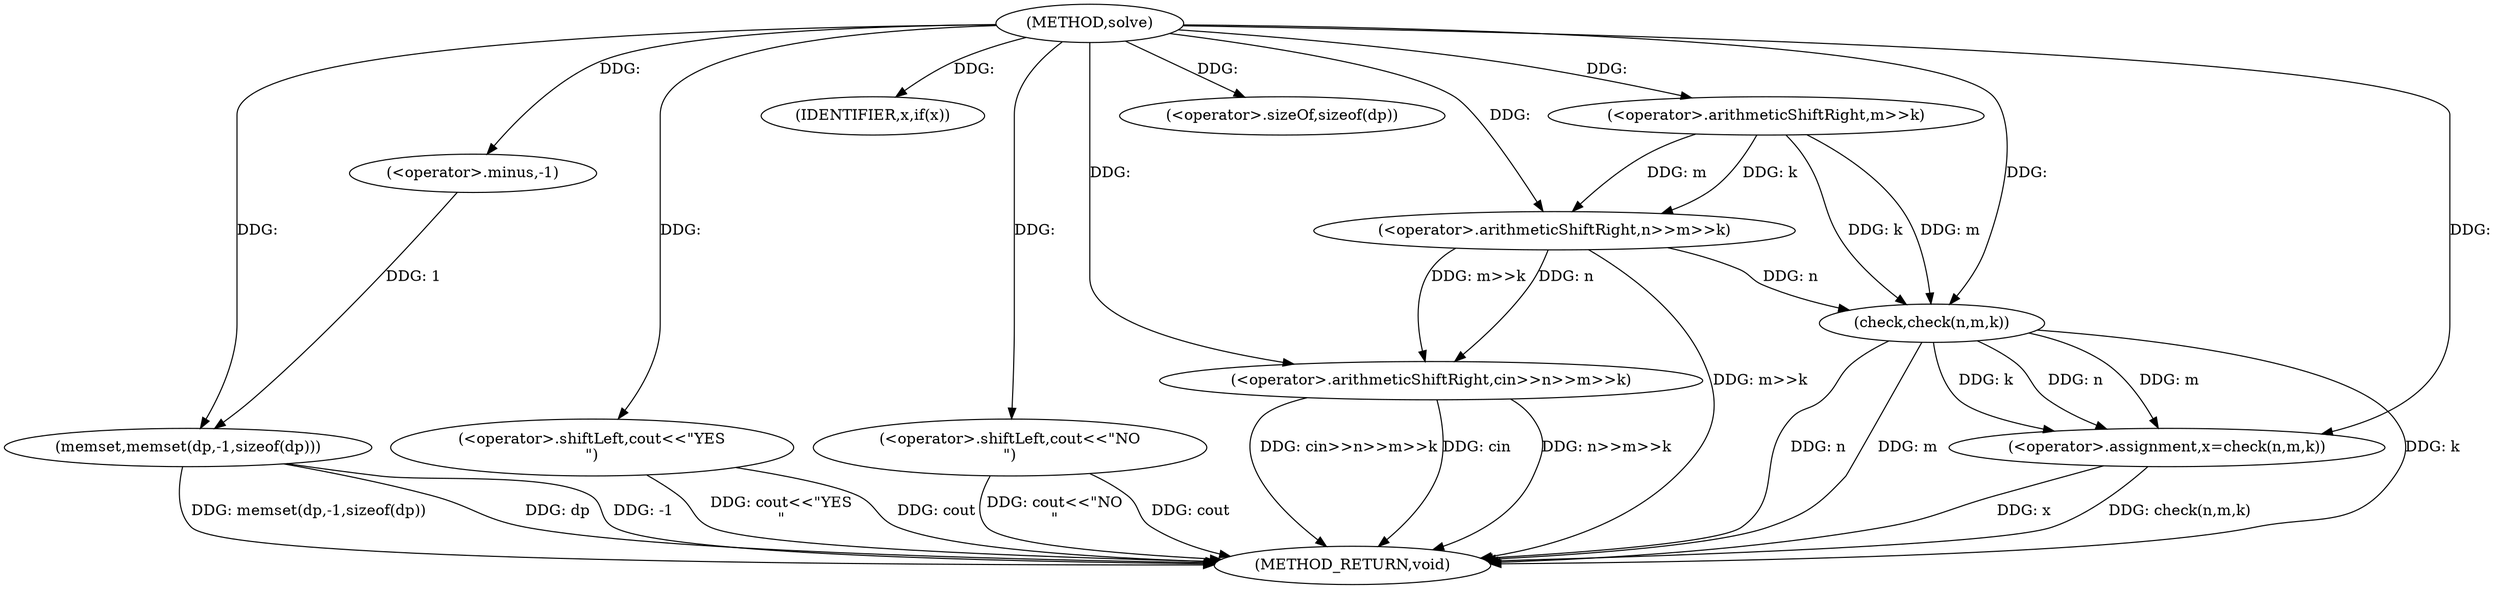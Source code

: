 digraph "solve" {  
"1000257" [label = "(METHOD,solve)" ]
"1000291" [label = "(METHOD_RETURN,void)" ]
"1000259" [label = "(memset,memset(dp,-1,sizeof(dp)))" ]
"1000268" [label = "(<operator>.arithmeticShiftRight,cin>>n>>m>>k)" ]
"1000276" [label = "(<operator>.assignment,x=check(n,m,k))" ]
"1000283" [label = "(IDENTIFIER,x,if(x))" ]
"1000284" [label = "(<operator>.shiftLeft,cout<<\"YES\n\")" ]
"1000261" [label = "(<operator>.minus,-1)" ]
"1000263" [label = "(<operator>.sizeOf,sizeof(dp))" ]
"1000270" [label = "(<operator>.arithmeticShiftRight,n>>m>>k)" ]
"1000278" [label = "(check,check(n,m,k))" ]
"1000288" [label = "(<operator>.shiftLeft,cout<<\"NO\n\")" ]
"1000272" [label = "(<operator>.arithmeticShiftRight,m>>k)" ]
  "1000259" -> "1000291"  [ label = "DDG: dp"] 
  "1000259" -> "1000291"  [ label = "DDG: -1"] 
  "1000259" -> "1000291"  [ label = "DDG: memset(dp,-1,sizeof(dp))"] 
  "1000270" -> "1000291"  [ label = "DDG: m>>k"] 
  "1000268" -> "1000291"  [ label = "DDG: n>>m>>k"] 
  "1000268" -> "1000291"  [ label = "DDG: cin>>n>>m>>k"] 
  "1000276" -> "1000291"  [ label = "DDG: x"] 
  "1000278" -> "1000291"  [ label = "DDG: n"] 
  "1000278" -> "1000291"  [ label = "DDG: m"] 
  "1000278" -> "1000291"  [ label = "DDG: k"] 
  "1000276" -> "1000291"  [ label = "DDG: check(n,m,k)"] 
  "1000288" -> "1000291"  [ label = "DDG: cout"] 
  "1000288" -> "1000291"  [ label = "DDG: cout<<\"NO\n\""] 
  "1000284" -> "1000291"  [ label = "DDG: cout"] 
  "1000284" -> "1000291"  [ label = "DDG: cout<<\"YES\n\""] 
  "1000268" -> "1000291"  [ label = "DDG: cin"] 
  "1000278" -> "1000276"  [ label = "DDG: k"] 
  "1000278" -> "1000276"  [ label = "DDG: n"] 
  "1000278" -> "1000276"  [ label = "DDG: m"] 
  "1000257" -> "1000259"  [ label = "DDG: "] 
  "1000261" -> "1000259"  [ label = "DDG: 1"] 
  "1000257" -> "1000268"  [ label = "DDG: "] 
  "1000270" -> "1000268"  [ label = "DDG: n"] 
  "1000270" -> "1000268"  [ label = "DDG: m>>k"] 
  "1000257" -> "1000276"  [ label = "DDG: "] 
  "1000257" -> "1000283"  [ label = "DDG: "] 
  "1000257" -> "1000261"  [ label = "DDG: "] 
  "1000257" -> "1000263"  [ label = "DDG: "] 
  "1000257" -> "1000270"  [ label = "DDG: "] 
  "1000272" -> "1000270"  [ label = "DDG: m"] 
  "1000272" -> "1000270"  [ label = "DDG: k"] 
  "1000270" -> "1000278"  [ label = "DDG: n"] 
  "1000257" -> "1000278"  [ label = "DDG: "] 
  "1000272" -> "1000278"  [ label = "DDG: k"] 
  "1000272" -> "1000278"  [ label = "DDG: m"] 
  "1000257" -> "1000284"  [ label = "DDG: "] 
  "1000257" -> "1000272"  [ label = "DDG: "] 
  "1000257" -> "1000288"  [ label = "DDG: "] 
}
